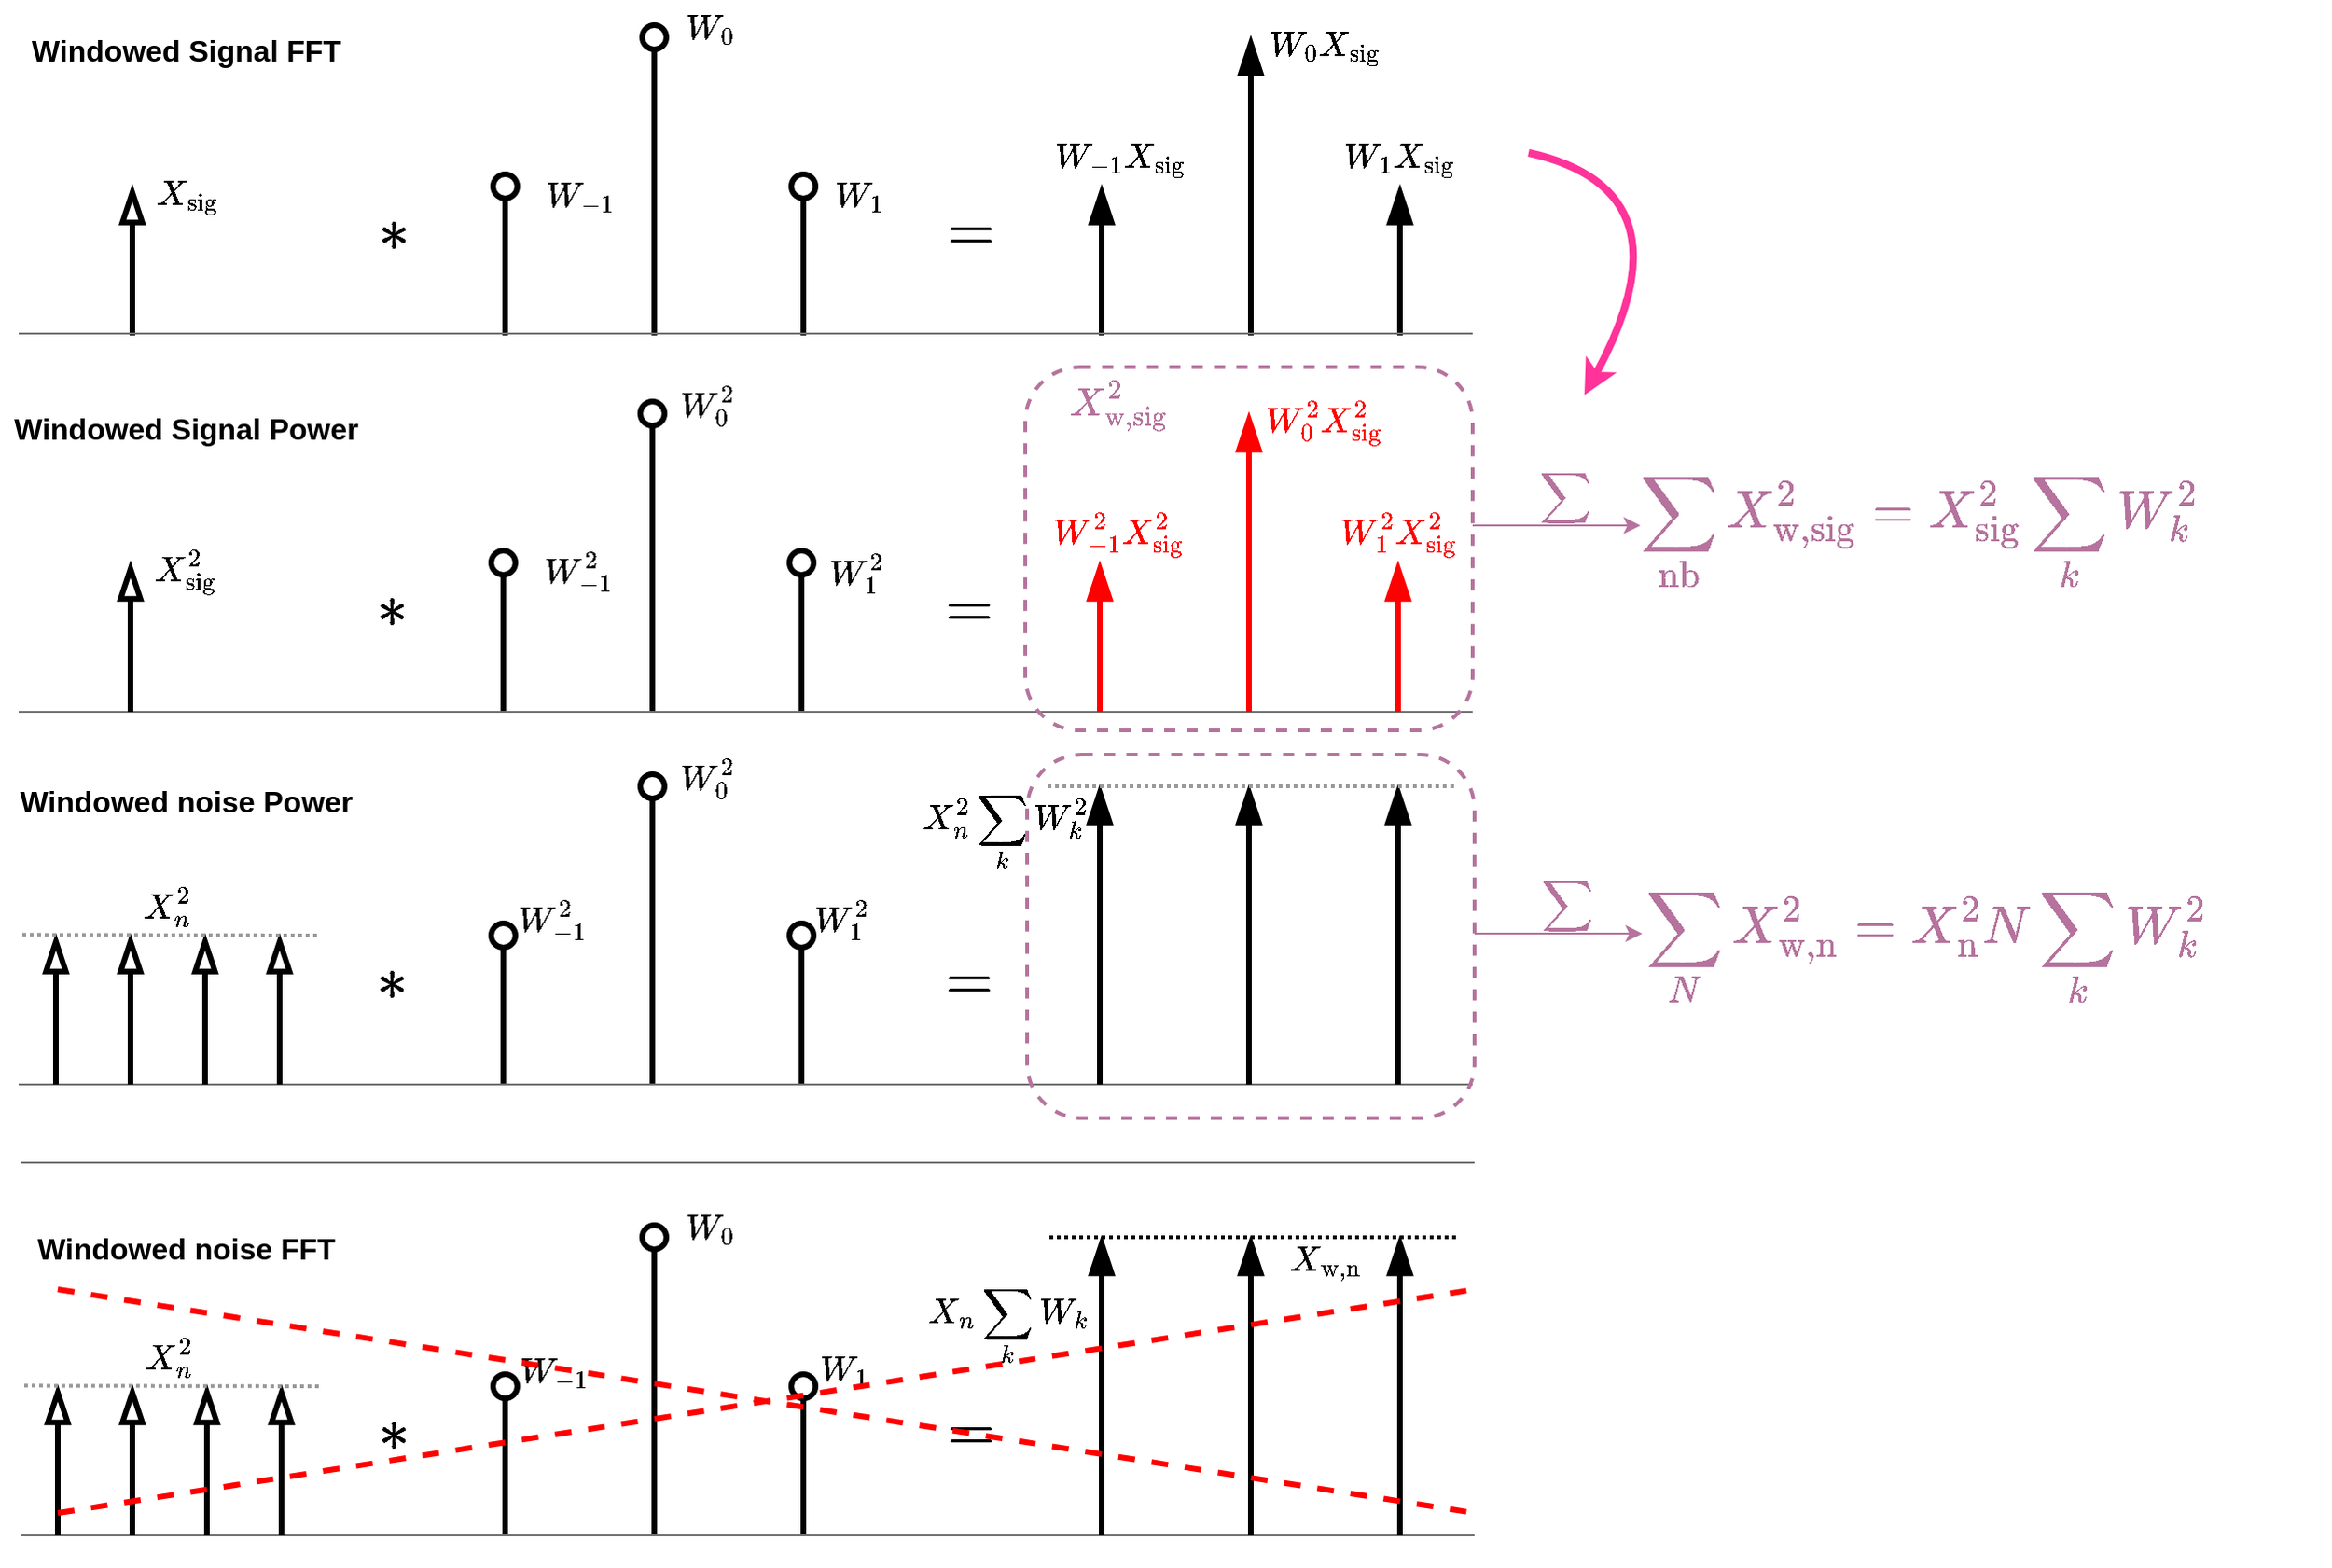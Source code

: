 <mxfile version="24.4.0" type="device">
  <diagram name="Page-1" id="PFoPlUwvTNdfm9jOEWF-">
    <mxGraphModel dx="1033" dy="1954" grid="1" gridSize="10" guides="1" tooltips="1" connect="1" arrows="1" fold="1" page="1" pageScale="1" pageWidth="850" pageHeight="1100" math="1" shadow="0">
      <root>
        <mxCell id="0" />
        <mxCell id="1" parent="0" />
        <mxCell id="UQYdaN8NKHzeLjU3V7_b-1" value="" style="endArrow=oval;html=1;rounded=0;strokeWidth=3;endFill=0;endSize=13;" edge="1" parent="1">
          <mxGeometry width="50" height="50" relative="1" as="geometry">
            <mxPoint x="360" y="320" as="sourcePoint" />
            <mxPoint x="360" y="160" as="targetPoint" />
          </mxGeometry>
        </mxCell>
        <mxCell id="UQYdaN8NKHzeLjU3V7_b-7" value="" style="endArrow=oval;html=1;rounded=0;strokeWidth=3;endFill=0;endSize=13;" edge="1" parent="1">
          <mxGeometry width="50" height="50" relative="1" as="geometry">
            <mxPoint x="280" y="320" as="sourcePoint" />
            <mxPoint x="280" y="240" as="targetPoint" />
          </mxGeometry>
        </mxCell>
        <mxCell id="UQYdaN8NKHzeLjU3V7_b-8" value="" style="endArrow=oval;html=1;rounded=0;strokeWidth=3;endFill=0;endSize=13;" edge="1" parent="1">
          <mxGeometry width="50" height="50" relative="1" as="geometry">
            <mxPoint x="440" y="320" as="sourcePoint" />
            <mxPoint x="440" y="240" as="targetPoint" />
          </mxGeometry>
        </mxCell>
        <mxCell id="UQYdaN8NKHzeLjU3V7_b-9" value="" style="endArrow=none;html=1;rounded=0;strokeColor=#737373;" edge="1" parent="1">
          <mxGeometry width="50" height="50" relative="1" as="geometry">
            <mxPoint x="800" y="320" as="sourcePoint" />
            <mxPoint x="20" y="320" as="targetPoint" />
          </mxGeometry>
        </mxCell>
        <mxCell id="UQYdaN8NKHzeLjU3V7_b-10" value="" style="endArrow=blockThin;html=1;rounded=0;strokeWidth=3;endFill=0;endSize=13;" edge="1" parent="1">
          <mxGeometry width="50" height="50" relative="1" as="geometry">
            <mxPoint x="80" y="320" as="sourcePoint" />
            <mxPoint x="80" y="240" as="targetPoint" />
          </mxGeometry>
        </mxCell>
        <mxCell id="UQYdaN8NKHzeLjU3V7_b-11" value="&lt;font style=&quot;font-size: 16px;&quot;&gt;$$X_\text{sig}^2$$&lt;/font&gt;" style="text;html=1;align=center;verticalAlign=middle;whiteSpace=wrap;rounded=0;" vertex="1" parent="1">
          <mxGeometry x="80" y="230" width="60" height="30" as="geometry" />
        </mxCell>
        <mxCell id="UQYdaN8NKHzeLjU3V7_b-12" value="&lt;font style=&quot;font-size: 16px;&quot;&gt;$$W_0^2$$&lt;/font&gt;" style="text;html=1;align=center;verticalAlign=middle;whiteSpace=wrap;rounded=0;" vertex="1" parent="1">
          <mxGeometry x="360" y="140" width="60" height="30" as="geometry" />
        </mxCell>
        <mxCell id="UQYdaN8NKHzeLjU3V7_b-13" value="&lt;font style=&quot;font-size: 16px;&quot;&gt;$$W_{1}^2$$&lt;/font&gt;" style="text;html=1;align=center;verticalAlign=middle;whiteSpace=wrap;rounded=0;" vertex="1" parent="1">
          <mxGeometry x="440" y="230" width="60" height="30" as="geometry" />
        </mxCell>
        <mxCell id="UQYdaN8NKHzeLjU3V7_b-14" value="&lt;font style=&quot;font-size: 16px;&quot;&gt;$$W_{-1}^2$$&lt;/font&gt;" style="text;html=1;align=center;verticalAlign=middle;whiteSpace=wrap;rounded=0;" vertex="1" parent="1">
          <mxGeometry x="290" y="230" width="60" height="30" as="geometry" />
        </mxCell>
        <mxCell id="UQYdaN8NKHzeLjU3V7_b-16" value="&lt;font style=&quot;font-size: 28px;&quot;&gt;$$\ast$$&lt;/font&gt;" style="text;html=1;align=center;verticalAlign=middle;whiteSpace=wrap;rounded=0;" vertex="1" parent="1">
          <mxGeometry x="190" y="250" width="60" height="30" as="geometry" />
        </mxCell>
        <mxCell id="UQYdaN8NKHzeLjU3V7_b-17" value="" style="endArrow=blockThin;html=1;rounded=0;strokeWidth=3;endFill=1;endSize=13;fillColor=#f8cecc;strokeColor=#FF0000;" edge="1" parent="1">
          <mxGeometry width="50" height="50" relative="1" as="geometry">
            <mxPoint x="680" y="320" as="sourcePoint" />
            <mxPoint x="680" y="160" as="targetPoint" />
          </mxGeometry>
        </mxCell>
        <mxCell id="UQYdaN8NKHzeLjU3V7_b-18" value="" style="endArrow=blockThin;html=1;rounded=0;strokeWidth=3;endFill=1;endSize=13;fillColor=#f8cecc;strokeColor=#FF0000;" edge="1" parent="1">
          <mxGeometry width="50" height="50" relative="1" as="geometry">
            <mxPoint x="600" y="320" as="sourcePoint" />
            <mxPoint x="600" y="240" as="targetPoint" />
          </mxGeometry>
        </mxCell>
        <mxCell id="UQYdaN8NKHzeLjU3V7_b-19" value="" style="endArrow=blockThin;html=1;rounded=0;strokeWidth=3;endFill=1;endSize=13;fillColor=#f8cecc;strokeColor=#FF0000;" edge="1" parent="1">
          <mxGeometry width="50" height="50" relative="1" as="geometry">
            <mxPoint x="760" y="320" as="sourcePoint" />
            <mxPoint x="760" y="240" as="targetPoint" />
          </mxGeometry>
        </mxCell>
        <mxCell id="UQYdaN8NKHzeLjU3V7_b-20" value="&lt;b&gt;&lt;font style=&quot;font-size: 16px;&quot; color=&quot;#ff0000&quot;&gt;$$W_0^2X_\text{sig}^2$$&lt;/font&gt;&lt;/b&gt;" style="text;html=1;align=center;verticalAlign=middle;whiteSpace=wrap;rounded=0;" vertex="1" parent="1">
          <mxGeometry x="690" y="150" width="60" height="30" as="geometry" />
        </mxCell>
        <mxCell id="UQYdaN8NKHzeLjU3V7_b-23" value="&lt;font style=&quot;font-size: 28px;&quot;&gt;$$=$$&lt;/font&gt;" style="text;html=1;align=center;verticalAlign=middle;whiteSpace=wrap;rounded=0;" vertex="1" parent="1">
          <mxGeometry x="500" y="250" width="60" height="30" as="geometry" />
        </mxCell>
        <mxCell id="UQYdaN8NKHzeLjU3V7_b-24" value="&lt;b&gt;&lt;font style=&quot;font-size: 16px;&quot; color=&quot;#ff0000&quot;&gt;$$W_{-1}^2X_\text{sig}^2$$&lt;/font&gt;&lt;/b&gt;" style="text;html=1;align=center;verticalAlign=middle;whiteSpace=wrap;rounded=0;" vertex="1" parent="1">
          <mxGeometry x="580" y="210" width="60" height="30" as="geometry" />
        </mxCell>
        <mxCell id="UQYdaN8NKHzeLjU3V7_b-25" value="&lt;b&gt;&lt;font style=&quot;font-size: 16px;&quot; color=&quot;#ff0000&quot;&gt;$$W_{1}^2X_\text{sig}^2$$&lt;/font&gt;&lt;/b&gt;" style="text;html=1;align=center;verticalAlign=middle;whiteSpace=wrap;rounded=0;" vertex="1" parent="1">
          <mxGeometry x="730" y="210" width="60" height="30" as="geometry" />
        </mxCell>
        <mxCell id="UQYdaN8NKHzeLjU3V7_b-26" value="" style="endArrow=oval;html=1;rounded=0;strokeWidth=3;endFill=0;endSize=13;" edge="1" parent="1">
          <mxGeometry width="50" height="50" relative="1" as="geometry">
            <mxPoint x="360" y="520" as="sourcePoint" />
            <mxPoint x="360" y="360" as="targetPoint" />
          </mxGeometry>
        </mxCell>
        <mxCell id="UQYdaN8NKHzeLjU3V7_b-27" value="" style="endArrow=oval;html=1;rounded=0;strokeWidth=3;endFill=0;endSize=13;" edge="1" parent="1">
          <mxGeometry width="50" height="50" relative="1" as="geometry">
            <mxPoint x="280" y="520" as="sourcePoint" />
            <mxPoint x="280" y="440" as="targetPoint" />
          </mxGeometry>
        </mxCell>
        <mxCell id="UQYdaN8NKHzeLjU3V7_b-28" value="" style="endArrow=oval;html=1;rounded=0;strokeWidth=3;endFill=0;endSize=13;" edge="1" parent="1">
          <mxGeometry width="50" height="50" relative="1" as="geometry">
            <mxPoint x="440" y="520" as="sourcePoint" />
            <mxPoint x="440" y="440" as="targetPoint" />
          </mxGeometry>
        </mxCell>
        <mxCell id="UQYdaN8NKHzeLjU3V7_b-29" value="" style="endArrow=none;html=1;rounded=0;strokeColor=#737373;" edge="1" parent="1">
          <mxGeometry width="50" height="50" relative="1" as="geometry">
            <mxPoint x="800" y="520" as="sourcePoint" />
            <mxPoint x="20" y="520" as="targetPoint" />
          </mxGeometry>
        </mxCell>
        <mxCell id="UQYdaN8NKHzeLjU3V7_b-30" value="" style="endArrow=blockThin;html=1;rounded=0;strokeWidth=3;endFill=0;endSize=13;" edge="1" parent="1">
          <mxGeometry width="50" height="50" relative="1" as="geometry">
            <mxPoint x="80" y="520" as="sourcePoint" />
            <mxPoint x="80" y="440" as="targetPoint" />
          </mxGeometry>
        </mxCell>
        <mxCell id="UQYdaN8NKHzeLjU3V7_b-31" value="&lt;font style=&quot;font-size: 16px;&quot;&gt;$$X_n^2$$&lt;/font&gt;" style="text;html=1;align=center;verticalAlign=middle;whiteSpace=wrap;rounded=0;" vertex="1" parent="1">
          <mxGeometry x="70" y="409" width="60" height="30" as="geometry" />
        </mxCell>
        <mxCell id="UQYdaN8NKHzeLjU3V7_b-32" value="&lt;font style=&quot;font-size: 16px;&quot;&gt;$$W_0^2$$&lt;/font&gt;" style="text;html=1;align=center;verticalAlign=middle;whiteSpace=wrap;rounded=0;" vertex="1" parent="1">
          <mxGeometry x="360" y="340" width="60" height="30" as="geometry" />
        </mxCell>
        <mxCell id="UQYdaN8NKHzeLjU3V7_b-33" value="&lt;font style=&quot;font-size: 16px;&quot;&gt;$$W_{1}^2$$&lt;/font&gt;" style="text;html=1;align=center;verticalAlign=middle;whiteSpace=wrap;rounded=0;" vertex="1" parent="1">
          <mxGeometry x="432" y="416" width="60" height="30" as="geometry" />
        </mxCell>
        <mxCell id="UQYdaN8NKHzeLjU3V7_b-34" value="&lt;font style=&quot;font-size: 16px;&quot;&gt;$$W_{-1}^2$$&lt;/font&gt;" style="text;html=1;align=center;verticalAlign=middle;whiteSpace=wrap;rounded=0;" vertex="1" parent="1">
          <mxGeometry x="276" y="417" width="60" height="30" as="geometry" />
        </mxCell>
        <mxCell id="UQYdaN8NKHzeLjU3V7_b-35" value="&lt;font style=&quot;font-size: 28px;&quot;&gt;$$\ast$$&lt;/font&gt;" style="text;html=1;align=center;verticalAlign=middle;whiteSpace=wrap;rounded=0;" vertex="1" parent="1">
          <mxGeometry x="190" y="450" width="60" height="30" as="geometry" />
        </mxCell>
        <mxCell id="UQYdaN8NKHzeLjU3V7_b-36" value="" style="endArrow=blockThin;html=1;rounded=0;strokeWidth=3;endFill=1;endSize=13;" edge="1" parent="1">
          <mxGeometry width="50" height="50" relative="1" as="geometry">
            <mxPoint x="680" y="520" as="sourcePoint" />
            <mxPoint x="680" y="360" as="targetPoint" />
          </mxGeometry>
        </mxCell>
        <mxCell id="UQYdaN8NKHzeLjU3V7_b-37" value="" style="endArrow=blockThin;html=1;rounded=0;strokeWidth=3;endFill=1;endSize=13;" edge="1" parent="1">
          <mxGeometry width="50" height="50" relative="1" as="geometry">
            <mxPoint x="600" y="520" as="sourcePoint" />
            <mxPoint x="600" y="360" as="targetPoint" />
          </mxGeometry>
        </mxCell>
        <mxCell id="UQYdaN8NKHzeLjU3V7_b-38" value="" style="endArrow=blockThin;html=1;rounded=0;strokeWidth=3;endFill=1;endSize=13;" edge="1" parent="1">
          <mxGeometry width="50" height="50" relative="1" as="geometry">
            <mxPoint x="760" y="520" as="sourcePoint" />
            <mxPoint x="760" y="360" as="targetPoint" />
          </mxGeometry>
        </mxCell>
        <mxCell id="UQYdaN8NKHzeLjU3V7_b-39" value="&lt;font style=&quot;font-size: 16px;&quot;&gt;$$X_n^2\sum_k W_k^2$$&lt;/font&gt;" style="text;html=1;align=center;verticalAlign=middle;whiteSpace=wrap;rounded=0;" vertex="1" parent="1">
          <mxGeometry x="520" y="370" width="60" height="30" as="geometry" />
        </mxCell>
        <mxCell id="UQYdaN8NKHzeLjU3V7_b-40" value="&lt;font style=&quot;font-size: 28px;&quot;&gt;$$=$$&lt;/font&gt;" style="text;html=1;align=center;verticalAlign=middle;whiteSpace=wrap;rounded=0;" vertex="1" parent="1">
          <mxGeometry x="500" y="450" width="60" height="30" as="geometry" />
        </mxCell>
        <mxCell id="UQYdaN8NKHzeLjU3V7_b-43" value="" style="endArrow=blockThin;html=1;rounded=0;strokeWidth=3;endFill=0;endSize=13;" edge="1" parent="1">
          <mxGeometry width="50" height="50" relative="1" as="geometry">
            <mxPoint x="40" y="520" as="sourcePoint" />
            <mxPoint x="40" y="440" as="targetPoint" />
          </mxGeometry>
        </mxCell>
        <mxCell id="UQYdaN8NKHzeLjU3V7_b-44" value="" style="endArrow=blockThin;html=1;rounded=0;strokeWidth=3;endFill=0;endSize=13;" edge="1" parent="1">
          <mxGeometry width="50" height="50" relative="1" as="geometry">
            <mxPoint x="120" y="520" as="sourcePoint" />
            <mxPoint x="120" y="440" as="targetPoint" />
          </mxGeometry>
        </mxCell>
        <mxCell id="UQYdaN8NKHzeLjU3V7_b-45" value="" style="endArrow=blockThin;html=1;rounded=0;strokeWidth=3;endFill=0;endSize=13;" edge="1" parent="1">
          <mxGeometry width="50" height="50" relative="1" as="geometry">
            <mxPoint x="160" y="520" as="sourcePoint" />
            <mxPoint x="160" y="440" as="targetPoint" />
          </mxGeometry>
        </mxCell>
        <mxCell id="UQYdaN8NKHzeLjU3V7_b-46" value="" style="endArrow=none;html=1;rounded=0;strokeColor=#999999;dashed=1;dashPattern=1 1;strokeWidth=2;" edge="1" parent="1">
          <mxGeometry width="50" height="50" relative="1" as="geometry">
            <mxPoint x="180" y="440" as="sourcePoint" />
            <mxPoint x="20" y="439.66" as="targetPoint" />
          </mxGeometry>
        </mxCell>
        <mxCell id="UQYdaN8NKHzeLjU3V7_b-47" value="" style="endArrow=none;html=1;rounded=0;strokeColor=#999999;dashed=1;dashPattern=1 1;strokeWidth=2;" edge="1" parent="1">
          <mxGeometry width="50" height="50" relative="1" as="geometry">
            <mxPoint x="790" y="360" as="sourcePoint" />
            <mxPoint x="570" y="360" as="targetPoint" />
          </mxGeometry>
        </mxCell>
        <mxCell id="UQYdaN8NKHzeLjU3V7_b-48" value="&lt;b&gt;&lt;font style=&quot;font-size: 16px;&quot;&gt;Windowed noise Power&lt;/font&gt;&lt;/b&gt;" style="text;html=1;align=center;verticalAlign=middle;whiteSpace=wrap;rounded=0;" vertex="1" parent="1">
          <mxGeometry x="10" y="353" width="200" height="30" as="geometry" />
        </mxCell>
        <mxCell id="UQYdaN8NKHzeLjU3V7_b-49" value="&lt;b&gt;&lt;font style=&quot;font-size: 16px;&quot;&gt;Windowed Signal Power&lt;/font&gt;&lt;/b&gt;" style="text;html=1;align=center;verticalAlign=middle;whiteSpace=wrap;rounded=0;" vertex="1" parent="1">
          <mxGeometry x="10" y="153" width="200" height="30" as="geometry" />
        </mxCell>
        <mxCell id="UQYdaN8NKHzeLjU3V7_b-50" value="" style="endArrow=oval;html=1;rounded=0;strokeWidth=3;endFill=0;endSize=13;" edge="1" parent="1">
          <mxGeometry width="50" height="50" relative="1" as="geometry">
            <mxPoint x="361" y="118" as="sourcePoint" />
            <mxPoint x="361" y="-42" as="targetPoint" />
          </mxGeometry>
        </mxCell>
        <mxCell id="UQYdaN8NKHzeLjU3V7_b-51" value="" style="endArrow=oval;html=1;rounded=0;strokeWidth=3;endFill=0;endSize=13;" edge="1" parent="1">
          <mxGeometry width="50" height="50" relative="1" as="geometry">
            <mxPoint x="281" y="118" as="sourcePoint" />
            <mxPoint x="281" y="38" as="targetPoint" />
          </mxGeometry>
        </mxCell>
        <mxCell id="UQYdaN8NKHzeLjU3V7_b-52" value="" style="endArrow=oval;html=1;rounded=0;strokeWidth=3;endFill=0;endSize=13;" edge="1" parent="1">
          <mxGeometry width="50" height="50" relative="1" as="geometry">
            <mxPoint x="441" y="118" as="sourcePoint" />
            <mxPoint x="441" y="38" as="targetPoint" />
          </mxGeometry>
        </mxCell>
        <mxCell id="UQYdaN8NKHzeLjU3V7_b-54" value="" style="endArrow=blockThin;html=1;rounded=0;strokeWidth=3;endFill=0;endSize=13;" edge="1" parent="1">
          <mxGeometry width="50" height="50" relative="1" as="geometry">
            <mxPoint x="81" y="118" as="sourcePoint" />
            <mxPoint x="81" y="38" as="targetPoint" />
          </mxGeometry>
        </mxCell>
        <mxCell id="UQYdaN8NKHzeLjU3V7_b-55" value="&lt;font style=&quot;font-size: 16px;&quot;&gt;$$X_\text{sig}$$&lt;/font&gt;" style="text;html=1;align=center;verticalAlign=middle;whiteSpace=wrap;rounded=0;" vertex="1" parent="1">
          <mxGeometry x="81" y="28" width="60" height="30" as="geometry" />
        </mxCell>
        <mxCell id="UQYdaN8NKHzeLjU3V7_b-56" value="&lt;font style=&quot;font-size: 16px;&quot;&gt;$$W_0$$&lt;/font&gt;" style="text;html=1;align=center;verticalAlign=middle;whiteSpace=wrap;rounded=0;" vertex="1" parent="1">
          <mxGeometry x="361" y="-62" width="60" height="30" as="geometry" />
        </mxCell>
        <mxCell id="UQYdaN8NKHzeLjU3V7_b-57" value="&lt;font style=&quot;font-size: 16px;&quot;&gt;$$W_{1}$$&lt;/font&gt;" style="text;html=1;align=center;verticalAlign=middle;whiteSpace=wrap;rounded=0;" vertex="1" parent="1">
          <mxGeometry x="441" y="28" width="60" height="30" as="geometry" />
        </mxCell>
        <mxCell id="UQYdaN8NKHzeLjU3V7_b-58" value="&lt;font style=&quot;font-size: 16px;&quot;&gt;$$W_{-1}$$&lt;/font&gt;" style="text;html=1;align=center;verticalAlign=middle;whiteSpace=wrap;rounded=0;" vertex="1" parent="1">
          <mxGeometry x="291" y="28" width="60" height="30" as="geometry" />
        </mxCell>
        <mxCell id="UQYdaN8NKHzeLjU3V7_b-59" value="&lt;font style=&quot;font-size: 28px;&quot;&gt;$$\ast$$&lt;/font&gt;" style="text;html=1;align=center;verticalAlign=middle;whiteSpace=wrap;rounded=0;" vertex="1" parent="1">
          <mxGeometry x="191" y="48" width="60" height="30" as="geometry" />
        </mxCell>
        <mxCell id="UQYdaN8NKHzeLjU3V7_b-60" value="" style="endArrow=blockThin;html=1;rounded=0;strokeWidth=3;endFill=1;endSize=13;" edge="1" parent="1">
          <mxGeometry width="50" height="50" relative="1" as="geometry">
            <mxPoint x="681" y="118" as="sourcePoint" />
            <mxPoint x="681" y="-42" as="targetPoint" />
          </mxGeometry>
        </mxCell>
        <mxCell id="UQYdaN8NKHzeLjU3V7_b-61" value="" style="endArrow=blockThin;html=1;rounded=0;strokeWidth=3;endFill=1;endSize=13;" edge="1" parent="1">
          <mxGeometry width="50" height="50" relative="1" as="geometry">
            <mxPoint x="601" y="118" as="sourcePoint" />
            <mxPoint x="601" y="38" as="targetPoint" />
          </mxGeometry>
        </mxCell>
        <mxCell id="UQYdaN8NKHzeLjU3V7_b-62" value="" style="endArrow=blockThin;html=1;rounded=0;strokeWidth=3;endFill=1;endSize=13;" edge="1" parent="1">
          <mxGeometry width="50" height="50" relative="1" as="geometry">
            <mxPoint x="761" y="118" as="sourcePoint" />
            <mxPoint x="761" y="38" as="targetPoint" />
          </mxGeometry>
        </mxCell>
        <mxCell id="UQYdaN8NKHzeLjU3V7_b-63" value="&lt;font style=&quot;font-size: 16px;&quot;&gt;$$W_0X_\text{sig}$$&lt;/font&gt;" style="text;html=1;align=center;verticalAlign=middle;whiteSpace=wrap;rounded=0;" vertex="1" parent="1">
          <mxGeometry x="691" y="-52" width="60" height="30" as="geometry" />
        </mxCell>
        <mxCell id="UQYdaN8NKHzeLjU3V7_b-64" value="&lt;font style=&quot;font-size: 28px;&quot;&gt;$$=$$&lt;/font&gt;" style="text;html=1;align=center;verticalAlign=middle;whiteSpace=wrap;rounded=0;" vertex="1" parent="1">
          <mxGeometry x="501" y="48" width="60" height="30" as="geometry" />
        </mxCell>
        <mxCell id="UQYdaN8NKHzeLjU3V7_b-65" value="&lt;font style=&quot;font-size: 16px;&quot;&gt;$$W_{-1}X_\text{sig}$$&lt;/font&gt;" style="text;html=1;align=center;verticalAlign=middle;whiteSpace=wrap;rounded=0;" vertex="1" parent="1">
          <mxGeometry x="581" y="8" width="60" height="30" as="geometry" />
        </mxCell>
        <mxCell id="UQYdaN8NKHzeLjU3V7_b-66" value="&lt;font style=&quot;font-size: 16px;&quot;&gt;$$W_{1}X_\text{sig}$$&lt;/font&gt;" style="text;html=1;align=center;verticalAlign=middle;whiteSpace=wrap;rounded=0;" vertex="1" parent="1">
          <mxGeometry x="731" y="8" width="60" height="30" as="geometry" />
        </mxCell>
        <mxCell id="UQYdaN8NKHzeLjU3V7_b-88" value="&lt;b&gt;&lt;font style=&quot;font-size: 16px;&quot;&gt;Windowed Signal FFT&lt;/font&gt;&lt;/b&gt;" style="text;html=1;align=center;verticalAlign=middle;whiteSpace=wrap;rounded=0;" vertex="1" parent="1">
          <mxGeometry x="10" y="-50" width="200" height="30" as="geometry" />
        </mxCell>
        <mxCell id="UQYdaN8NKHzeLjU3V7_b-90" value="" style="rounded=1;whiteSpace=wrap;html=1;fillColor=none;strokeColor=#B5739D;strokeWidth=2;shadow=0;glass=0;dashed=1;" vertex="1" parent="1">
          <mxGeometry x="560" y="135" width="240" height="195" as="geometry" />
        </mxCell>
        <mxCell id="UQYdaN8NKHzeLjU3V7_b-91" value="" style="endArrow=classic;html=1;rounded=0;exitX=1;exitY=0.436;exitDx=0;exitDy=0;exitPerimeter=0;strokeColor=#B5739D;" edge="1" parent="1" source="UQYdaN8NKHzeLjU3V7_b-90">
          <mxGeometry width="50" height="50" relative="1" as="geometry">
            <mxPoint x="830" y="240" as="sourcePoint" />
            <mxPoint x="890" y="220" as="targetPoint" />
          </mxGeometry>
        </mxCell>
        <mxCell id="UQYdaN8NKHzeLjU3V7_b-92" value="&lt;font color=&quot;#b5739d&quot;&gt;&lt;b&gt;&lt;font style=&quot;font-size: 16px;&quot;&gt;$$\sum$$&lt;/font&gt;&lt;/b&gt;&lt;/font&gt;" style="text;html=1;align=center;verticalAlign=middle;whiteSpace=wrap;rounded=0;" vertex="1" parent="1">
          <mxGeometry x="820" y="190" width="60" height="30" as="geometry" />
        </mxCell>
        <mxCell id="UQYdaN8NKHzeLjU3V7_b-93" value="&lt;font size=&quot;1&quot; color=&quot;#b5739d&quot;&gt;&lt;b&gt;&lt;font style=&quot;font-size: 24px;&quot;&gt;$$\sum_\text{nb} X_\text{w,sig}^2=X_\text{sig}^2\sum_k W_k^2$$&lt;/font&gt;&lt;/b&gt;&lt;/font&gt;" style="text;html=1;align=center;verticalAlign=middle;whiteSpace=wrap;rounded=0;" vertex="1" parent="1">
          <mxGeometry x="1010" y="210" width="60" height="30" as="geometry" />
        </mxCell>
        <mxCell id="UQYdaN8NKHzeLjU3V7_b-94" value="&lt;font size=&quot;1&quot; color=&quot;#b5739d&quot;&gt;&lt;b&gt;&lt;font style=&quot;font-size: 18px;&quot;&gt;$$X_\text{w,sig}^2$$&lt;/font&gt;&lt;/b&gt;&lt;/font&gt;" style="text;html=1;align=center;verticalAlign=middle;whiteSpace=wrap;rounded=0;" vertex="1" parent="1">
          <mxGeometry x="580" y="140" width="60" height="30" as="geometry" />
        </mxCell>
        <mxCell id="UQYdaN8NKHzeLjU3V7_b-104" value="" style="endArrow=none;html=1;rounded=0;strokeColor=#737373;" edge="1" parent="1">
          <mxGeometry width="50" height="50" relative="1" as="geometry">
            <mxPoint x="800" y="117" as="sourcePoint" />
            <mxPoint x="20" y="117" as="targetPoint" />
          </mxGeometry>
        </mxCell>
        <mxCell id="UQYdaN8NKHzeLjU3V7_b-105" value="" style="curved=1;endArrow=classic;html=1;rounded=0;strokeWidth=4;strokeColor=#FF3399;" edge="1" parent="1">
          <mxGeometry width="50" height="50" relative="1" as="geometry">
            <mxPoint x="830" y="20" as="sourcePoint" />
            <mxPoint x="860" y="150" as="targetPoint" />
            <Array as="points">
              <mxPoint x="920" y="40" />
            </Array>
          </mxGeometry>
        </mxCell>
        <mxCell id="UQYdaN8NKHzeLjU3V7_b-106" value="" style="rounded=1;whiteSpace=wrap;html=1;fillColor=none;strokeColor=#B5739D;strokeWidth=2;shadow=0;glass=0;dashed=1;" vertex="1" parent="1">
          <mxGeometry x="561" y="343" width="240" height="195" as="geometry" />
        </mxCell>
        <mxCell id="UQYdaN8NKHzeLjU3V7_b-107" value="" style="endArrow=classic;html=1;rounded=0;exitX=1;exitY=0.436;exitDx=0;exitDy=0;exitPerimeter=0;strokeColor=#B5739D;" edge="1" parent="1">
          <mxGeometry width="50" height="50" relative="1" as="geometry">
            <mxPoint x="801" y="439" as="sourcePoint" />
            <mxPoint x="891" y="439" as="targetPoint" />
          </mxGeometry>
        </mxCell>
        <mxCell id="UQYdaN8NKHzeLjU3V7_b-108" value="&lt;font color=&quot;#b5739d&quot;&gt;&lt;b&gt;&lt;font style=&quot;font-size: 16px;&quot;&gt;$$\sum$$&lt;/font&gt;&lt;/b&gt;&lt;/font&gt;" style="text;html=1;align=center;verticalAlign=middle;whiteSpace=wrap;rounded=0;" vertex="1" parent="1">
          <mxGeometry x="821" y="409" width="60" height="30" as="geometry" />
        </mxCell>
        <mxCell id="UQYdaN8NKHzeLjU3V7_b-109" value="&lt;font size=&quot;1&quot; color=&quot;#b5739d&quot;&gt;&lt;b&gt;&lt;font style=&quot;font-size: 24px;&quot;&gt;$$\sum_{N} X_\text{w,n}^2=X_\text{n}^2N\sum_k W_k^2$$&lt;/font&gt;&lt;/b&gt;&lt;/font&gt;" style="text;html=1;align=center;verticalAlign=middle;whiteSpace=wrap;rounded=0;" vertex="1" parent="1">
          <mxGeometry x="1014" y="433" width="60" height="30" as="geometry" />
        </mxCell>
        <mxCell id="UQYdaN8NKHzeLjU3V7_b-110" value="" style="endArrow=none;html=1;rounded=0;strokeColor=#737373;" edge="1" parent="1">
          <mxGeometry width="50" height="50" relative="1" as="geometry">
            <mxPoint x="801" y="562" as="sourcePoint" />
            <mxPoint x="21" y="562" as="targetPoint" />
          </mxGeometry>
        </mxCell>
        <mxCell id="UQYdaN8NKHzeLjU3V7_b-111" value="" style="endArrow=oval;html=1;rounded=0;strokeWidth=3;endFill=0;endSize=13;" edge="1" parent="1">
          <mxGeometry width="50" height="50" relative="1" as="geometry">
            <mxPoint x="361" y="762" as="sourcePoint" />
            <mxPoint x="361" y="602" as="targetPoint" />
          </mxGeometry>
        </mxCell>
        <mxCell id="UQYdaN8NKHzeLjU3V7_b-112" value="" style="endArrow=oval;html=1;rounded=0;strokeWidth=3;endFill=0;endSize=13;" edge="1" parent="1">
          <mxGeometry width="50" height="50" relative="1" as="geometry">
            <mxPoint x="281" y="762" as="sourcePoint" />
            <mxPoint x="281" y="682" as="targetPoint" />
          </mxGeometry>
        </mxCell>
        <mxCell id="UQYdaN8NKHzeLjU3V7_b-113" value="" style="endArrow=oval;html=1;rounded=0;strokeWidth=3;endFill=0;endSize=13;" edge="1" parent="1">
          <mxGeometry width="50" height="50" relative="1" as="geometry">
            <mxPoint x="441" y="762" as="sourcePoint" />
            <mxPoint x="441" y="682" as="targetPoint" />
          </mxGeometry>
        </mxCell>
        <mxCell id="UQYdaN8NKHzeLjU3V7_b-114" value="" style="endArrow=none;html=1;rounded=0;strokeColor=#737373;" edge="1" parent="1">
          <mxGeometry width="50" height="50" relative="1" as="geometry">
            <mxPoint x="801" y="762" as="sourcePoint" />
            <mxPoint x="21" y="762" as="targetPoint" />
          </mxGeometry>
        </mxCell>
        <mxCell id="UQYdaN8NKHzeLjU3V7_b-115" value="" style="endArrow=blockThin;html=1;rounded=0;strokeWidth=3;endFill=0;endSize=13;" edge="1" parent="1">
          <mxGeometry width="50" height="50" relative="1" as="geometry">
            <mxPoint x="81" y="762" as="sourcePoint" />
            <mxPoint x="81" y="682" as="targetPoint" />
          </mxGeometry>
        </mxCell>
        <mxCell id="UQYdaN8NKHzeLjU3V7_b-116" value="&lt;font style=&quot;font-size: 16px;&quot;&gt;$$X_n^2$$&lt;/font&gt;" style="text;html=1;align=center;verticalAlign=middle;whiteSpace=wrap;rounded=0;" vertex="1" parent="1">
          <mxGeometry x="71" y="651" width="60" height="30" as="geometry" />
        </mxCell>
        <mxCell id="UQYdaN8NKHzeLjU3V7_b-117" value="&lt;font style=&quot;font-size: 16px;&quot;&gt;$$W_0$$&lt;/font&gt;" style="text;html=1;align=center;verticalAlign=middle;whiteSpace=wrap;rounded=0;" vertex="1" parent="1">
          <mxGeometry x="361" y="582" width="60" height="30" as="geometry" />
        </mxCell>
        <mxCell id="UQYdaN8NKHzeLjU3V7_b-118" value="&lt;font style=&quot;font-size: 16px;&quot;&gt;$$W_{1}$$&lt;/font&gt;" style="text;html=1;align=center;verticalAlign=middle;whiteSpace=wrap;rounded=0;" vertex="1" parent="1">
          <mxGeometry x="433" y="658" width="60" height="30" as="geometry" />
        </mxCell>
        <mxCell id="UQYdaN8NKHzeLjU3V7_b-119" value="&lt;font style=&quot;font-size: 16px;&quot;&gt;$$W_{-1}$$&lt;/font&gt;" style="text;html=1;align=center;verticalAlign=middle;whiteSpace=wrap;rounded=0;" vertex="1" parent="1">
          <mxGeometry x="277" y="659" width="60" height="30" as="geometry" />
        </mxCell>
        <mxCell id="UQYdaN8NKHzeLjU3V7_b-120" value="&lt;font style=&quot;font-size: 28px;&quot;&gt;$$\ast$$&lt;/font&gt;" style="text;html=1;align=center;verticalAlign=middle;whiteSpace=wrap;rounded=0;" vertex="1" parent="1">
          <mxGeometry x="191" y="692" width="60" height="30" as="geometry" />
        </mxCell>
        <mxCell id="UQYdaN8NKHzeLjU3V7_b-121" value="" style="endArrow=blockThin;html=1;rounded=0;strokeWidth=3;endFill=1;endSize=13;fillColor=#f8cecc;strokeColor=#000000;" edge="1" parent="1">
          <mxGeometry width="50" height="50" relative="1" as="geometry">
            <mxPoint x="681" y="762" as="sourcePoint" />
            <mxPoint x="681" y="602" as="targetPoint" />
          </mxGeometry>
        </mxCell>
        <mxCell id="UQYdaN8NKHzeLjU3V7_b-122" value="" style="endArrow=blockThin;html=1;rounded=0;strokeWidth=3;endFill=1;endSize=13;fillColor=#f8cecc;strokeColor=#000000;" edge="1" parent="1">
          <mxGeometry width="50" height="50" relative="1" as="geometry">
            <mxPoint x="601" y="762" as="sourcePoint" />
            <mxPoint x="601" y="602" as="targetPoint" />
          </mxGeometry>
        </mxCell>
        <mxCell id="UQYdaN8NKHzeLjU3V7_b-123" value="" style="endArrow=blockThin;html=1;rounded=0;strokeWidth=3;endFill=1;endSize=13;fillColor=#f8cecc;strokeColor=#000000;" edge="1" parent="1">
          <mxGeometry width="50" height="50" relative="1" as="geometry">
            <mxPoint x="761" y="762" as="sourcePoint" />
            <mxPoint x="761" y="602" as="targetPoint" />
          </mxGeometry>
        </mxCell>
        <mxCell id="UQYdaN8NKHzeLjU3V7_b-124" value="&lt;b&gt;&lt;font style=&quot;font-size: 16px;&quot;&gt;$$X_n\sum_k W_k$$&lt;/font&gt;&lt;/b&gt;" style="text;html=1;align=center;verticalAlign=middle;whiteSpace=wrap;rounded=0;strokeColor=none;" vertex="1" parent="1">
          <mxGeometry x="521" y="635" width="60" height="30" as="geometry" />
        </mxCell>
        <mxCell id="UQYdaN8NKHzeLjU3V7_b-125" value="&lt;font style=&quot;font-size: 28px;&quot;&gt;$$=$$&lt;/font&gt;" style="text;html=1;align=center;verticalAlign=middle;whiteSpace=wrap;rounded=0;" vertex="1" parent="1">
          <mxGeometry x="501" y="692" width="60" height="30" as="geometry" />
        </mxCell>
        <mxCell id="UQYdaN8NKHzeLjU3V7_b-126" value="" style="endArrow=blockThin;html=1;rounded=0;strokeWidth=3;endFill=0;endSize=13;" edge="1" parent="1">
          <mxGeometry width="50" height="50" relative="1" as="geometry">
            <mxPoint x="41" y="762" as="sourcePoint" />
            <mxPoint x="41" y="682" as="targetPoint" />
          </mxGeometry>
        </mxCell>
        <mxCell id="UQYdaN8NKHzeLjU3V7_b-127" value="" style="endArrow=blockThin;html=1;rounded=0;strokeWidth=3;endFill=0;endSize=13;" edge="1" parent="1">
          <mxGeometry width="50" height="50" relative="1" as="geometry">
            <mxPoint x="121" y="762" as="sourcePoint" />
            <mxPoint x="121" y="682" as="targetPoint" />
          </mxGeometry>
        </mxCell>
        <mxCell id="UQYdaN8NKHzeLjU3V7_b-128" value="" style="endArrow=blockThin;html=1;rounded=0;strokeWidth=3;endFill=0;endSize=13;" edge="1" parent="1">
          <mxGeometry width="50" height="50" relative="1" as="geometry">
            <mxPoint x="161" y="762" as="sourcePoint" />
            <mxPoint x="161" y="682" as="targetPoint" />
          </mxGeometry>
        </mxCell>
        <mxCell id="UQYdaN8NKHzeLjU3V7_b-129" value="" style="endArrow=none;html=1;rounded=0;strokeColor=#999999;dashed=1;dashPattern=1 1;strokeWidth=2;" edge="1" parent="1">
          <mxGeometry width="50" height="50" relative="1" as="geometry">
            <mxPoint x="181" y="682" as="sourcePoint" />
            <mxPoint x="21" y="681.66" as="targetPoint" />
          </mxGeometry>
        </mxCell>
        <mxCell id="UQYdaN8NKHzeLjU3V7_b-130" value="" style="endArrow=none;html=1;rounded=0;strokeColor=#000000;dashed=1;dashPattern=1 1;strokeWidth=2;" edge="1" parent="1">
          <mxGeometry width="50" height="50" relative="1" as="geometry">
            <mxPoint x="791" y="602" as="sourcePoint" />
            <mxPoint x="571" y="602" as="targetPoint" />
          </mxGeometry>
        </mxCell>
        <mxCell id="UQYdaN8NKHzeLjU3V7_b-131" value="&lt;b&gt;&lt;font style=&quot;font-size: 16px;&quot;&gt;Windowed noise FFT&lt;/font&gt;&lt;/b&gt;" style="text;html=1;align=center;verticalAlign=middle;whiteSpace=wrap;rounded=0;" vertex="1" parent="1">
          <mxGeometry x="10" y="593" width="200" height="30" as="geometry" />
        </mxCell>
        <mxCell id="UQYdaN8NKHzeLjU3V7_b-133" value="&lt;b&gt;&lt;font style=&quot;font-size: 16px;&quot;&gt;$$X_\text{w,n}$$&lt;/font&gt;&lt;/b&gt;" style="text;html=1;align=center;verticalAlign=middle;whiteSpace=wrap;rounded=0;strokeColor=none;" vertex="1" parent="1">
          <mxGeometry x="691" y="600" width="60" height="30" as="geometry" />
        </mxCell>
        <mxCell id="UQYdaN8NKHzeLjU3V7_b-136" value="" style="endArrow=none;html=1;rounded=0;strokeColor=#FF0000;strokeWidth=3;dashed=1;textOpacity=10;" edge="1" parent="1">
          <mxGeometry width="50" height="50" relative="1" as="geometry">
            <mxPoint x="41" y="750" as="sourcePoint" />
            <mxPoint x="801" y="630" as="targetPoint" />
          </mxGeometry>
        </mxCell>
        <mxCell id="UQYdaN8NKHzeLjU3V7_b-137" value="" style="endArrow=none;html=1;rounded=0;strokeColor=#FF0000;strokeWidth=3;dashed=1;textOpacity=10;" edge="1" parent="1">
          <mxGeometry width="50" height="50" relative="1" as="geometry">
            <mxPoint x="41" y="630" as="sourcePoint" />
            <mxPoint x="801" y="750" as="targetPoint" />
          </mxGeometry>
        </mxCell>
      </root>
    </mxGraphModel>
  </diagram>
</mxfile>
